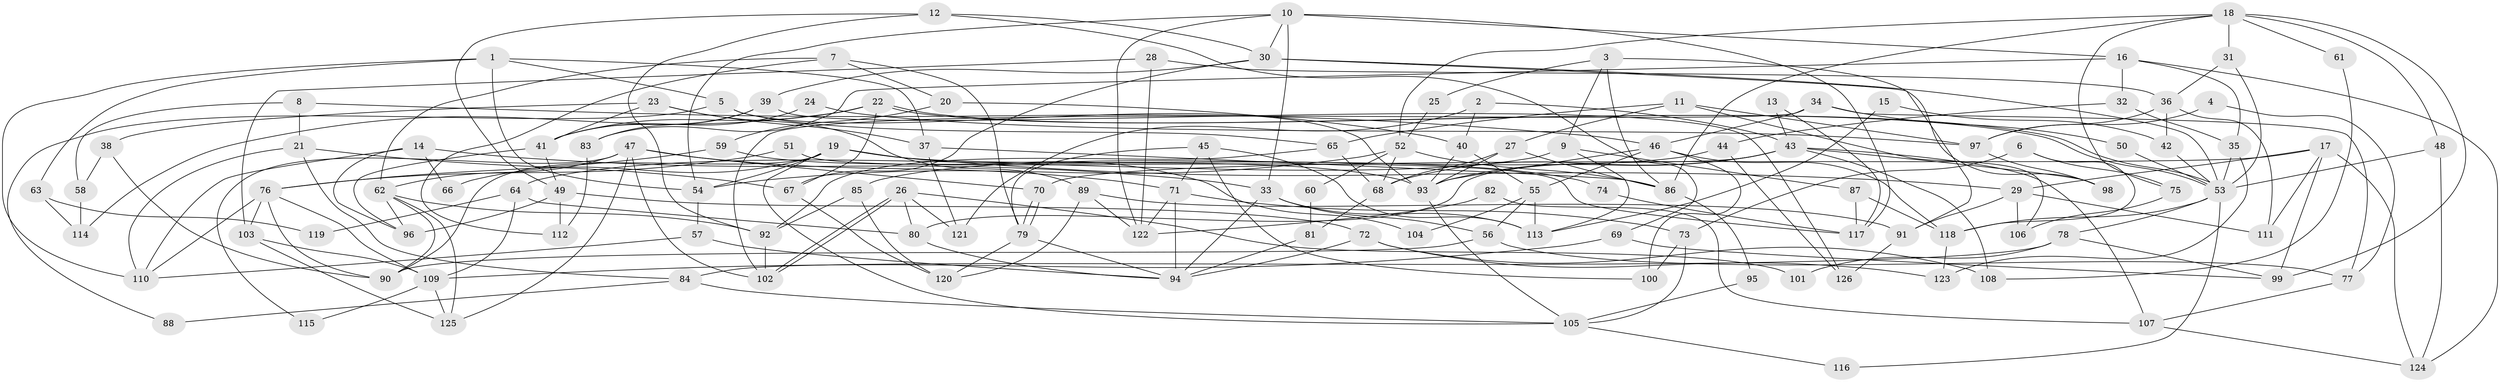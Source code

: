 // Generated by graph-tools (version 1.1) at 2025/14/03/09/25 04:14:59]
// undirected, 126 vertices, 252 edges
graph export_dot {
graph [start="1"]
  node [color=gray90,style=filled];
  1;
  2;
  3;
  4;
  5;
  6;
  7;
  8;
  9;
  10;
  11;
  12;
  13;
  14;
  15;
  16;
  17;
  18;
  19;
  20;
  21;
  22;
  23;
  24;
  25;
  26;
  27;
  28;
  29;
  30;
  31;
  32;
  33;
  34;
  35;
  36;
  37;
  38;
  39;
  40;
  41;
  42;
  43;
  44;
  45;
  46;
  47;
  48;
  49;
  50;
  51;
  52;
  53;
  54;
  55;
  56;
  57;
  58;
  59;
  60;
  61;
  62;
  63;
  64;
  65;
  66;
  67;
  68;
  69;
  70;
  71;
  72;
  73;
  74;
  75;
  76;
  77;
  78;
  79;
  80;
  81;
  82;
  83;
  84;
  85;
  86;
  87;
  88;
  89;
  90;
  91;
  92;
  93;
  94;
  95;
  96;
  97;
  98;
  99;
  100;
  101;
  102;
  103;
  104;
  105;
  106;
  107;
  108;
  109;
  110;
  111;
  112;
  113;
  114;
  115;
  116;
  117;
  118;
  119;
  120;
  121;
  122;
  123;
  124;
  125;
  126;
  1 -- 54;
  1 -- 110;
  1 -- 5;
  1 -- 37;
  1 -- 63;
  2 -- 40;
  2 -- 121;
  2 -- 43;
  3 -- 9;
  3 -- 91;
  3 -- 25;
  3 -- 86;
  4 -- 97;
  4 -- 77;
  5 -- 93;
  5 -- 65;
  5 -- 88;
  6 -- 118;
  6 -- 73;
  6 -- 75;
  7 -- 62;
  7 -- 79;
  7 -- 20;
  7 -- 112;
  8 -- 46;
  8 -- 21;
  8 -- 58;
  9 -- 64;
  9 -- 113;
  9 -- 87;
  10 -- 33;
  10 -- 30;
  10 -- 16;
  10 -- 54;
  10 -- 117;
  10 -- 122;
  11 -- 65;
  11 -- 27;
  11 -- 97;
  11 -- 106;
  12 -- 69;
  12 -- 92;
  12 -- 30;
  12 -- 49;
  13 -- 117;
  13 -- 43;
  14 -- 110;
  14 -- 96;
  14 -- 33;
  14 -- 66;
  15 -- 42;
  15 -- 113;
  16 -- 32;
  16 -- 35;
  16 -- 83;
  16 -- 124;
  17 -- 70;
  17 -- 29;
  17 -- 99;
  17 -- 111;
  17 -- 124;
  18 -- 31;
  18 -- 52;
  18 -- 48;
  18 -- 61;
  18 -- 75;
  18 -- 86;
  18 -- 99;
  19 -- 29;
  19 -- 54;
  19 -- 66;
  19 -- 74;
  19 -- 90;
  19 -- 104;
  19 -- 105;
  20 -- 40;
  20 -- 59;
  21 -- 67;
  21 -- 84;
  21 -- 110;
  22 -- 53;
  22 -- 53;
  22 -- 41;
  22 -- 67;
  22 -- 114;
  23 -- 37;
  23 -- 41;
  23 -- 38;
  23 -- 89;
  24 -- 97;
  24 -- 41;
  25 -- 52;
  26 -- 102;
  26 -- 102;
  26 -- 80;
  26 -- 101;
  26 -- 121;
  27 -- 86;
  27 -- 68;
  27 -- 93;
  28 -- 122;
  28 -- 103;
  28 -- 36;
  29 -- 111;
  29 -- 106;
  29 -- 91;
  30 -- 53;
  30 -- 39;
  30 -- 67;
  30 -- 98;
  31 -- 53;
  31 -- 36;
  32 -- 44;
  32 -- 35;
  33 -- 94;
  33 -- 56;
  33 -- 113;
  34 -- 77;
  34 -- 102;
  34 -- 46;
  34 -- 50;
  35 -- 53;
  35 -- 123;
  36 -- 97;
  36 -- 42;
  36 -- 111;
  37 -- 86;
  37 -- 121;
  38 -- 90;
  38 -- 58;
  39 -- 83;
  39 -- 41;
  39 -- 126;
  40 -- 93;
  40 -- 55;
  41 -- 96;
  41 -- 49;
  42 -- 53;
  43 -- 93;
  43 -- 68;
  43 -- 80;
  43 -- 98;
  43 -- 107;
  43 -- 108;
  44 -- 126;
  44 -- 85;
  45 -- 79;
  45 -- 113;
  45 -- 71;
  45 -- 100;
  46 -- 100;
  46 -- 55;
  46 -- 93;
  46 -- 118;
  47 -- 71;
  47 -- 125;
  47 -- 62;
  47 -- 70;
  47 -- 102;
  47 -- 115;
  48 -- 124;
  48 -- 53;
  49 -- 72;
  49 -- 96;
  49 -- 112;
  50 -- 53;
  51 -- 117;
  51 -- 76;
  52 -- 68;
  52 -- 86;
  52 -- 54;
  52 -- 60;
  53 -- 78;
  53 -- 116;
  53 -- 118;
  54 -- 57;
  55 -- 56;
  55 -- 104;
  55 -- 113;
  56 -- 90;
  56 -- 77;
  57 -- 94;
  57 -- 110;
  58 -- 114;
  59 -- 93;
  59 -- 76;
  60 -- 81;
  61 -- 108;
  62 -- 90;
  62 -- 92;
  62 -- 96;
  62 -- 125;
  63 -- 114;
  63 -- 119;
  64 -- 109;
  64 -- 80;
  64 -- 119;
  65 -- 92;
  65 -- 68;
  67 -- 120;
  68 -- 81;
  69 -- 99;
  69 -- 109;
  70 -- 79;
  70 -- 79;
  71 -- 122;
  71 -- 73;
  71 -- 94;
  72 -- 123;
  72 -- 94;
  72 -- 108;
  73 -- 105;
  73 -- 100;
  74 -- 117;
  75 -- 106;
  76 -- 110;
  76 -- 90;
  76 -- 103;
  76 -- 109;
  77 -- 107;
  78 -- 99;
  78 -- 84;
  78 -- 101;
  79 -- 94;
  79 -- 120;
  80 -- 94;
  81 -- 94;
  82 -- 107;
  82 -- 122;
  83 -- 112;
  84 -- 105;
  84 -- 88;
  85 -- 92;
  85 -- 120;
  86 -- 95;
  87 -- 118;
  87 -- 117;
  89 -- 120;
  89 -- 91;
  89 -- 122;
  91 -- 126;
  92 -- 102;
  93 -- 105;
  95 -- 105;
  97 -- 98;
  103 -- 109;
  103 -- 125;
  105 -- 116;
  107 -- 124;
  109 -- 125;
  109 -- 115;
  118 -- 123;
}

